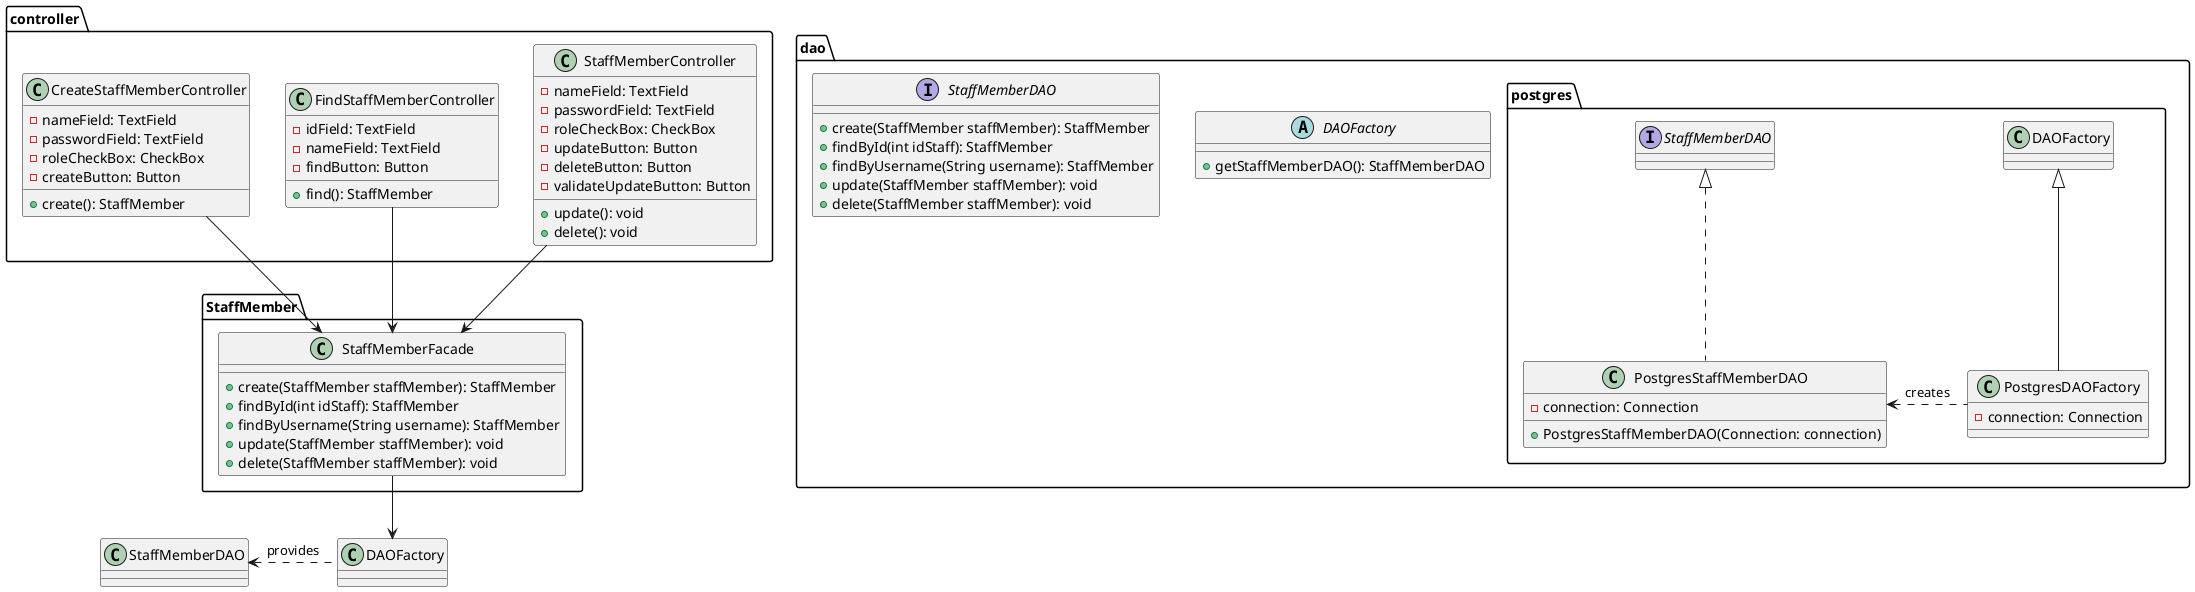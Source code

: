 @startuml

package controller {

  class CreateStaffMemberController {
    -nameField: TextField
    -passwordField: TextField
    -roleCheckBox: CheckBox
    -createButton: Button
    +create(): StaffMember
  }

  class FindStaffMemberController {
    -idField: TextField
    -nameField: TextField
    -findButton: Button
    +find(): StaffMember
  }

  class StaffMemberController {
    -nameField: TextField
    -passwordField: TextField
    -roleCheckBox: CheckBox
    -updateButton: Button
    -deleteButton: Button
    -validateUpdateButton: Button
    +update(): void
    +delete(): void
  }

}

package StaffMember {

  class StaffMemberFacade {
    +create(StaffMember staffMember): StaffMember
    +findById(int idStaff): StaffMember
    +findByUsername(String username): StaffMember
    +update(StaffMember staffMember): void
    +delete(StaffMember staffMember): void
  }

}

package dao {

  abstract class DAOFactory {
    +getStaffMemberDAO(): StaffMemberDAO
  }

  interface StaffMemberDAO {
    +create(StaffMember staffMember): StaffMember
    +findById(int idStaff): StaffMember
    +findByUsername(String username): StaffMember
    +update(StaffMember staffMember): void
    +delete(StaffMember staffMember): void
  }

  package postgres {

    class PostgresStaffMemberDAO implements StaffMemberDAO {
      -connection: Connection
      +PostgresStaffMemberDAO(Connection: connection)
    }

    class PostgresDAOFactory extends DAOFactory {
      -connection: Connection
    }

  }

}

PostgresDAOFactory .left> PostgresStaffMemberDAO : "creates"
DAOFactory .left> StaffMemberDAO : "provides"

' Inter-packages relations

StaffMemberFacade -down-> DAOFactory
CreateStaffMemberController --> StaffMemberFacade
FindStaffMemberController --> StaffMemberFacade
StaffMemberController --> StaffMemberFacade

@enduml